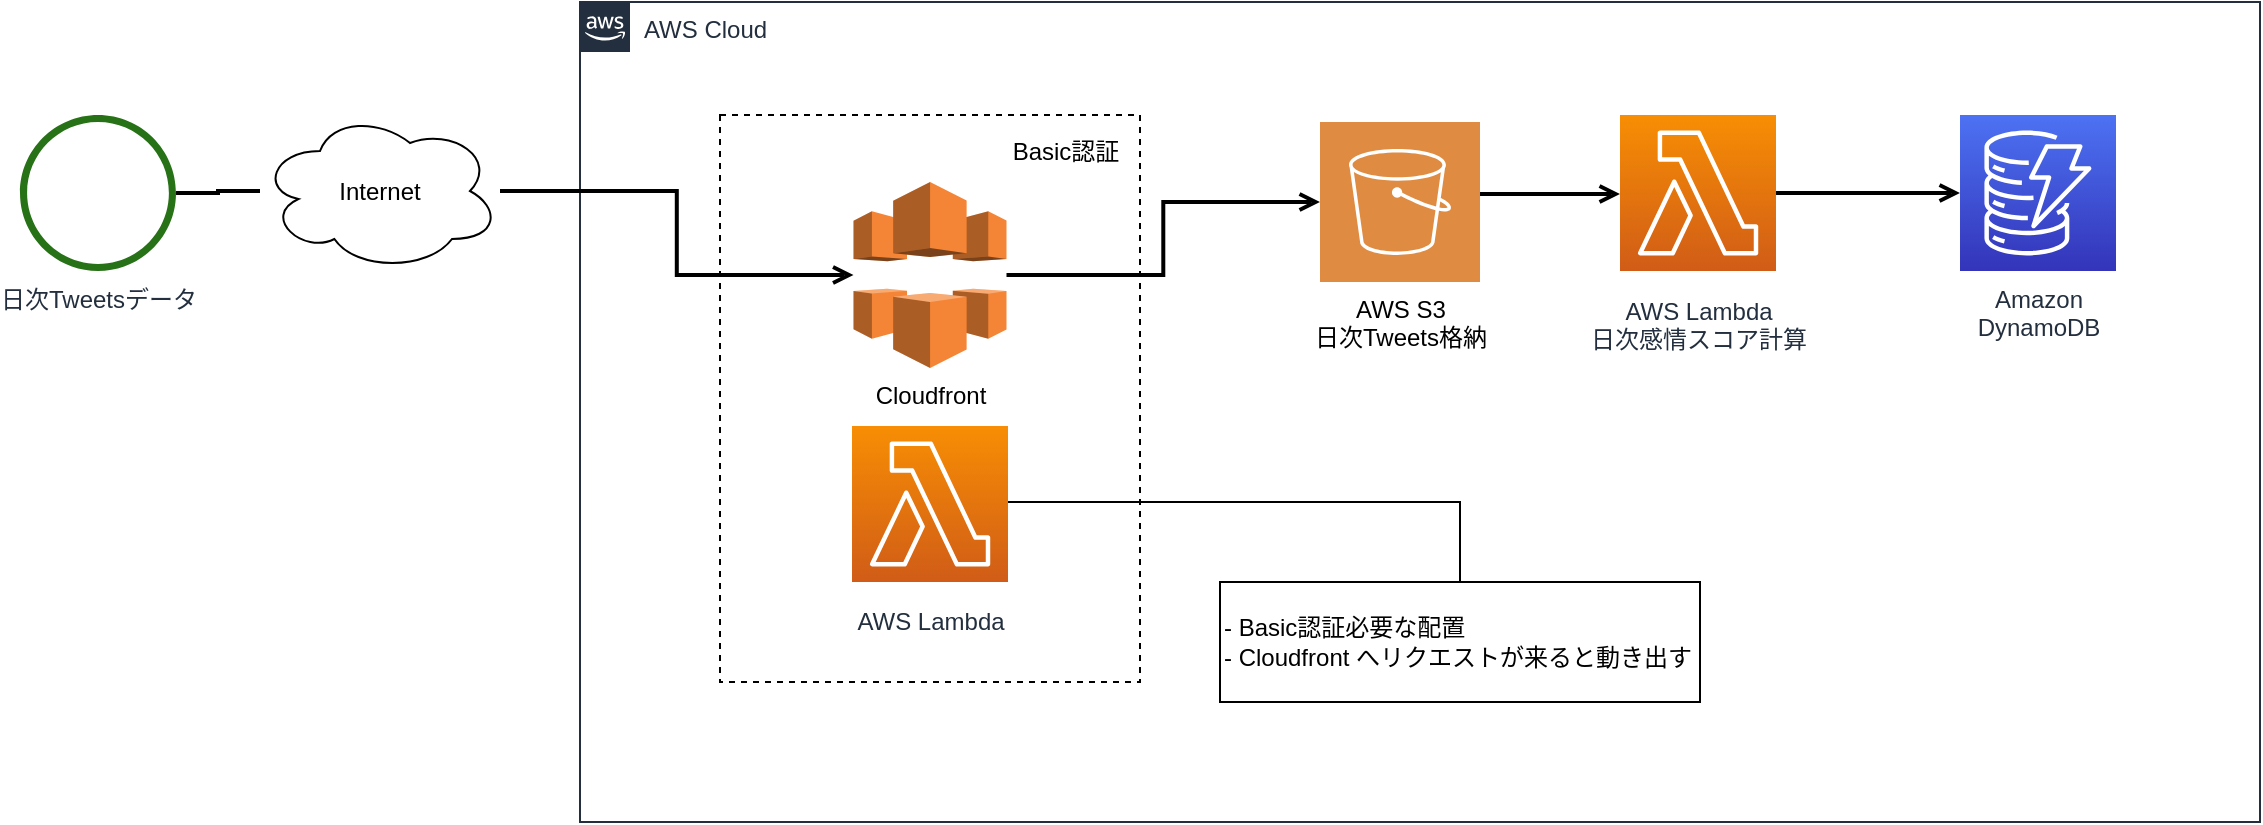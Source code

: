 <mxfile version="17.1.2" type="github">
  <diagram id="Ht1M8jgEwFfnCIfOTk4-" name="Page-1">
    <mxGraphModel dx="1261" dy="819" grid="1" gridSize="10" guides="1" tooltips="1" connect="1" arrows="1" fold="1" page="1" pageScale="1" pageWidth="1169" pageHeight="827" math="0" shadow="0">
      <root>
        <mxCell id="0" />
        <mxCell id="1" parent="0" />
        <mxCell id="UEzPUAAOIrF-is8g5C7q-74" value="AWS Cloud" style="points=[[0,0],[0.25,0],[0.5,0],[0.75,0],[1,0],[1,0.25],[1,0.5],[1,0.75],[1,1],[0.75,1],[0.5,1],[0.25,1],[0,1],[0,0.75],[0,0.5],[0,0.25]];outlineConnect=0;gradientColor=none;html=1;whiteSpace=wrap;fontSize=12;fontStyle=0;shape=mxgraph.aws4.group;grIcon=mxgraph.aws4.group_aws_cloud_alt;strokeColor=#232F3E;fillColor=none;verticalAlign=top;align=left;spacingLeft=30;fontColor=#232F3E;dashed=0;labelBackgroundColor=#ffffff;container=1;pointerEvents=0;collapsible=0;recursiveResize=0;" parent="1" vertex="1">
          <mxGeometry x="380" y="80" width="840" height="410" as="geometry" />
        </mxCell>
        <mxCell id="FhWRCOkDFPKALMPbTvR6-3" value="AWS S3&lt;br&gt;日次Tweets格納" style="sketch=0;pointerEvents=1;shadow=0;dashed=0;html=1;strokeColor=none;fillColor=#DF8C42;labelPosition=center;verticalLabelPosition=bottom;verticalAlign=top;align=center;outlineConnect=0;shape=mxgraph.veeam2.aws_s3;" vertex="1" parent="UEzPUAAOIrF-is8g5C7q-74">
          <mxGeometry x="370" y="60" width="80" height="80" as="geometry" />
        </mxCell>
        <mxCell id="UEzPUAAOIrF-is8g5C7q-85" value="AWS Lambda&lt;br&gt;日次感情スコア計算" style="outlineConnect=0;fontColor=#232F3E;gradientColor=#F78E04;gradientDirection=north;fillColor=#D05C17;strokeColor=#ffffff;dashed=0;verticalLabelPosition=bottom;verticalAlign=top;align=center;html=1;fontSize=12;fontStyle=0;aspect=fixed;shape=mxgraph.aws4.resourceIcon;resIcon=mxgraph.aws4.lambda;labelBackgroundColor=#ffffff;spacingTop=6;" parent="UEzPUAAOIrF-is8g5C7q-74" vertex="1">
          <mxGeometry x="520" y="56.5" width="78" height="78" as="geometry" />
        </mxCell>
        <mxCell id="UEzPUAAOIrF-is8g5C7q-93" style="edgeStyle=orthogonalEdgeStyle;rounded=0;orthogonalLoop=1;jettySize=auto;html=1;endArrow=open;endFill=0;strokeWidth=2;" parent="UEzPUAAOIrF-is8g5C7q-74" target="UEzPUAAOIrF-is8g5C7q-85" edge="1" source="FhWRCOkDFPKALMPbTvR6-3">
          <mxGeometry relative="1" as="geometry">
            <Array as="points">
              <mxPoint x="480" y="96" />
              <mxPoint x="480" y="96" />
            </Array>
            <mxPoint x="532" y="308" as="sourcePoint" />
          </mxGeometry>
        </mxCell>
        <mxCell id="FhWRCOkDFPKALMPbTvR6-10" value="" style="rounded=0;whiteSpace=wrap;html=1;dashed=1;" vertex="1" parent="UEzPUAAOIrF-is8g5C7q-74">
          <mxGeometry x="70" y="56.5" width="210" height="283.5" as="geometry" />
        </mxCell>
        <mxCell id="FhWRCOkDFPKALMPbTvR6-11" value="Cloudfront" style="outlineConnect=0;dashed=0;verticalLabelPosition=bottom;verticalAlign=top;align=center;html=1;shape=mxgraph.aws3.cloudfront;fillColor=#F58536;gradientColor=none;" vertex="1" parent="UEzPUAAOIrF-is8g5C7q-74">
          <mxGeometry x="136.75" y="90" width="76.5" height="93" as="geometry" />
        </mxCell>
        <mxCell id="FhWRCOkDFPKALMPbTvR6-12" value="AWS Lambda" style="outlineConnect=0;fontColor=#232F3E;gradientColor=#F78E04;gradientDirection=north;fillColor=#D05C17;strokeColor=#ffffff;dashed=0;verticalLabelPosition=bottom;verticalAlign=top;align=center;html=1;fontSize=12;fontStyle=0;aspect=fixed;shape=mxgraph.aws4.resourceIcon;resIcon=mxgraph.aws4.lambda;labelBackgroundColor=#ffffff;spacingTop=6;" vertex="1" parent="UEzPUAAOIrF-is8g5C7q-74">
          <mxGeometry x="136" y="212" width="78" height="78" as="geometry" />
        </mxCell>
        <mxCell id="FhWRCOkDFPKALMPbTvR6-14" value="&lt;span&gt;- Basic認証必要な配置&lt;br&gt;- Cloudfront へリクエストが来ると動き出す&lt;br&gt;&lt;/span&gt;" style="whiteSpace=wrap;html=1;align=left;verticalAlign=middle;treeFolding=1;treeMoving=1;newEdgeStyle={&quot;edgeStyle&quot;:&quot;elbowEdgeStyle&quot;,&quot;startArrow&quot;:&quot;none&quot;,&quot;endArrow&quot;:&quot;none&quot;};" vertex="1" parent="UEzPUAAOIrF-is8g5C7q-74">
          <mxGeometry x="320" y="290" width="240" height="60" as="geometry" />
        </mxCell>
        <mxCell id="FhWRCOkDFPKALMPbTvR6-15" value="" style="edgeStyle=elbowEdgeStyle;elbow=vertical;startArrow=none;endArrow=none;rounded=0;" edge="1" target="FhWRCOkDFPKALMPbTvR6-14" parent="UEzPUAAOIrF-is8g5C7q-74" source="FhWRCOkDFPKALMPbTvR6-12">
          <mxGeometry relative="1" as="geometry">
            <mxPoint x="300" y="250" as="sourcePoint" />
            <Array as="points">
              <mxPoint x="440" y="250" />
            </Array>
          </mxGeometry>
        </mxCell>
        <mxCell id="FhWRCOkDFPKALMPbTvR6-17" value="Basic認証" style="text;html=1;strokeColor=none;fillColor=none;align=center;verticalAlign=middle;whiteSpace=wrap;rounded=0;" vertex="1" parent="UEzPUAAOIrF-is8g5C7q-74">
          <mxGeometry x="213.25" y="60" width="60" height="30" as="geometry" />
        </mxCell>
        <mxCell id="UEzPUAAOIrF-is8g5C7q-87" value="Amazon&lt;br&gt;DynamoDB" style="outlineConnect=0;fontColor=#232F3E;gradientColor=#4D72F3;gradientDirection=north;fillColor=#3334B9;strokeColor=#ffffff;dashed=0;verticalLabelPosition=bottom;verticalAlign=top;align=center;html=1;fontSize=12;fontStyle=0;aspect=fixed;shape=mxgraph.aws4.resourceIcon;resIcon=mxgraph.aws4.dynamodb;labelBackgroundColor=#ffffff;" parent="UEzPUAAOIrF-is8g5C7q-74" vertex="1">
          <mxGeometry x="690" y="56.5" width="78" height="78" as="geometry" />
        </mxCell>
        <mxCell id="FhWRCOkDFPKALMPbTvR6-18" value="" style="edgeStyle=orthogonalEdgeStyle;rounded=0;orthogonalLoop=1;jettySize=auto;html=1;endArrow=open;endFill=0;strokeWidth=2;startArrow=none;" edge="1" parent="UEzPUAAOIrF-is8g5C7q-74" source="FhWRCOkDFPKALMPbTvR6-11" target="FhWRCOkDFPKALMPbTvR6-3">
          <mxGeometry relative="1" as="geometry">
            <mxPoint x="146.75" y="146.5" as="targetPoint" />
            <mxPoint x="-30.0" y="104.467" as="sourcePoint" />
          </mxGeometry>
        </mxCell>
        <mxCell id="FhWRCOkDFPKALMPbTvR6-19" value="" style="edgeStyle=orthogonalEdgeStyle;rounded=0;orthogonalLoop=1;jettySize=auto;html=1;endArrow=open;endFill=0;strokeWidth=2;startArrow=none;" edge="1" parent="UEzPUAAOIrF-is8g5C7q-74" source="UEzPUAAOIrF-is8g5C7q-85" target="UEzPUAAOIrF-is8g5C7q-87">
          <mxGeometry relative="1" as="geometry">
            <mxPoint x="156.75" y="156.5" as="targetPoint" />
            <mxPoint x="-20.0" y="114.467" as="sourcePoint" />
          </mxGeometry>
        </mxCell>
        <mxCell id="UEzPUAAOIrF-is8g5C7q-88" value="" style="edgeStyle=orthogonalEdgeStyle;rounded=0;orthogonalLoop=1;jettySize=auto;html=1;endArrow=open;endFill=0;strokeWidth=2;startArrow=none;entryX=0;entryY=0.5;entryDx=0;entryDy=0;entryPerimeter=0;" parent="1" source="FhWRCOkDFPKALMPbTvR6-8" target="FhWRCOkDFPKALMPbTvR6-11" edge="1">
          <mxGeometry relative="1" as="geometry">
            <mxPoint x="520" y="176" as="targetPoint" />
          </mxGeometry>
        </mxCell>
        <mxCell id="UEzPUAAOIrF-is8g5C7q-76" value="日次Tweetsデータ" style="outlineConnect=0;fontColor=#232F3E;gradientColor=none;fillColor=#277116;strokeColor=none;dashed=0;verticalLabelPosition=bottom;verticalAlign=top;align=center;html=1;fontSize=12;fontStyle=0;aspect=fixed;pointerEvents=1;shape=mxgraph.aws4.object;labelBackgroundColor=#ffffff;" parent="1" vertex="1">
          <mxGeometry x="100" y="136.5" width="78" height="78" as="geometry" />
        </mxCell>
        <mxCell id="FhWRCOkDFPKALMPbTvR6-8" value="Internet" style="ellipse;shape=cloud;whiteSpace=wrap;html=1;" vertex="1" parent="1">
          <mxGeometry x="220" y="134.5" width="120" height="80" as="geometry" />
        </mxCell>
        <mxCell id="FhWRCOkDFPKALMPbTvR6-9" value="" style="edgeStyle=orthogonalEdgeStyle;rounded=0;orthogonalLoop=1;jettySize=auto;html=1;endArrow=none;endFill=0;strokeWidth=2;" edge="1" parent="1" source="UEzPUAAOIrF-is8g5C7q-76" target="FhWRCOkDFPKALMPbTvR6-8">
          <mxGeometry relative="1" as="geometry">
            <mxPoint x="700" y="175.5" as="targetPoint" />
            <mxPoint x="178" y="175.5" as="sourcePoint" />
          </mxGeometry>
        </mxCell>
      </root>
    </mxGraphModel>
  </diagram>
</mxfile>
